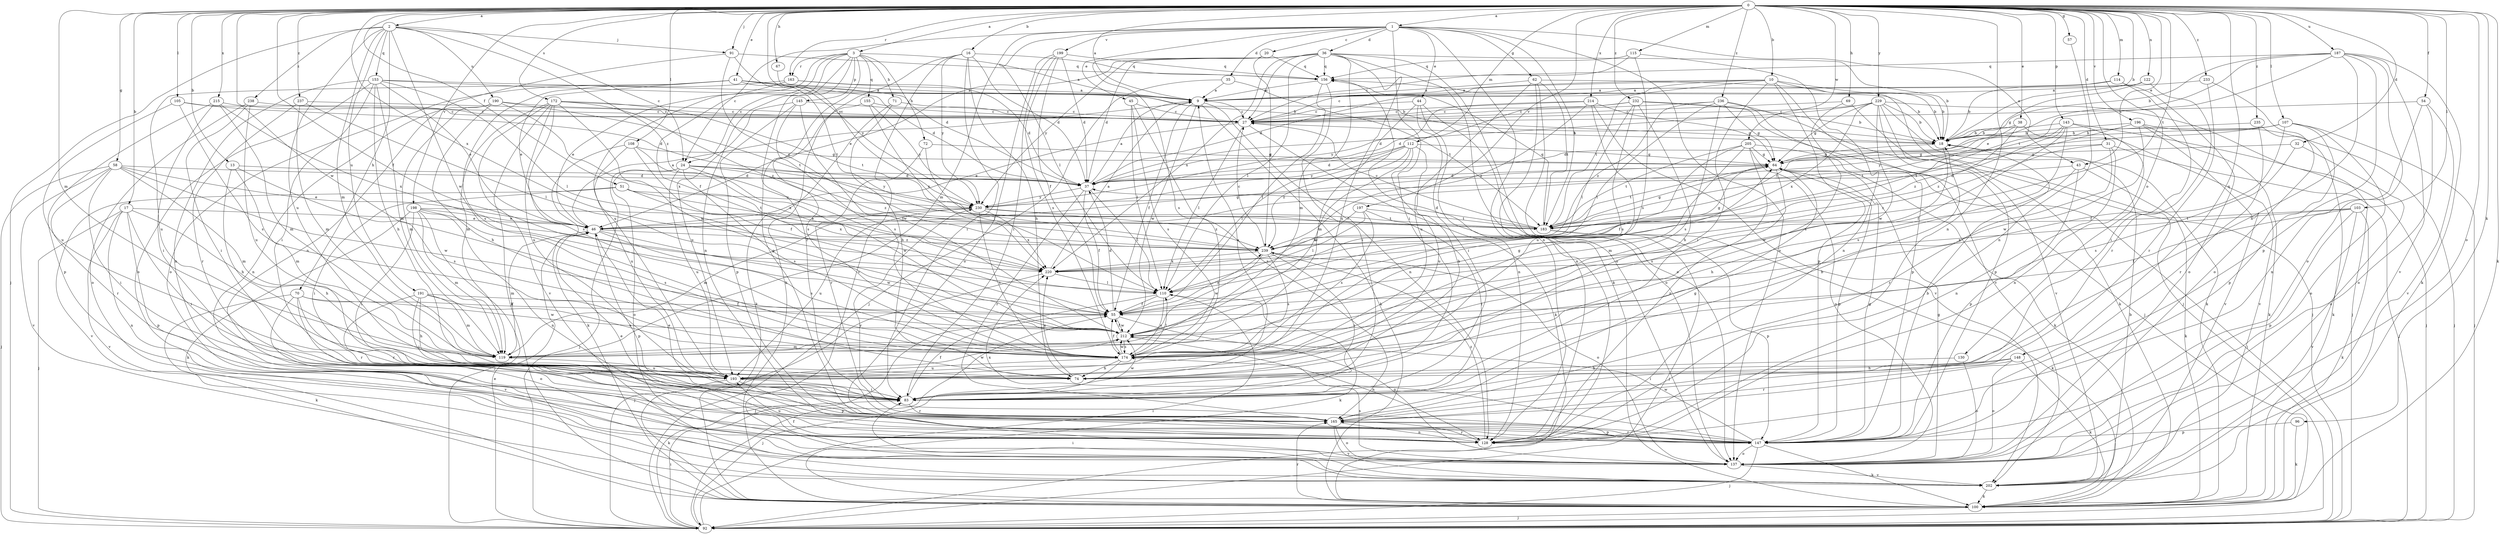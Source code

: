 strict digraph  {
0;
1;
2;
3;
9;
10;
13;
16;
17;
18;
20;
24;
27;
31;
32;
35;
36;
37;
38;
41;
43;
44;
45;
46;
51;
54;
55;
57;
58;
62;
64;
67;
69;
70;
71;
72;
74;
83;
91;
92;
96;
100;
103;
105;
107;
108;
110;
112;
114;
115;
119;
122;
128;
130;
137;
143;
145;
147;
148;
153;
155;
156;
163;
165;
172;
174;
183;
187;
190;
191;
193;
196;
197;
198;
199;
202;
205;
212;
214;
215;
220;
229;
230;
232;
233;
235;
236;
237;
238;
239;
0 -> 1  [label=a];
0 -> 2  [label=a];
0 -> 3  [label=a];
0 -> 9  [label=a];
0 -> 10  [label=b];
0 -> 13  [label=b];
0 -> 16  [label=b];
0 -> 17  [label=b];
0 -> 18  [label=b];
0 -> 31  [label=d];
0 -> 32  [label=d];
0 -> 38  [label=e];
0 -> 41  [label=e];
0 -> 43  [label=e];
0 -> 51  [label=f];
0 -> 54  [label=f];
0 -> 55  [label=f];
0 -> 57  [label=g];
0 -> 58  [label=g];
0 -> 67  [label=h];
0 -> 69  [label=h];
0 -> 91  [label=j];
0 -> 96  [label=k];
0 -> 100  [label=k];
0 -> 103  [label=l];
0 -> 105  [label=l];
0 -> 107  [label=l];
0 -> 108  [label=l];
0 -> 112  [label=m];
0 -> 114  [label=m];
0 -> 115  [label=m];
0 -> 119  [label=m];
0 -> 122  [label=n];
0 -> 128  [label=n];
0 -> 130  [label=o];
0 -> 137  [label=o];
0 -> 143  [label=p];
0 -> 148  [label=q];
0 -> 163  [label=r];
0 -> 172  [label=s];
0 -> 183  [label=t];
0 -> 187  [label=u];
0 -> 196  [label=v];
0 -> 197  [label=v];
0 -> 198  [label=v];
0 -> 205  [label=w];
0 -> 212  [label=w];
0 -> 214  [label=x];
0 -> 215  [label=x];
0 -> 220  [label=x];
0 -> 229  [label=y];
0 -> 230  [label=y];
0 -> 232  [label=z];
0 -> 233  [label=z];
0 -> 235  [label=z];
0 -> 236  [label=z];
0 -> 237  [label=z];
1 -> 20  [label=c];
1 -> 24  [label=c];
1 -> 35  [label=d];
1 -> 36  [label=d];
1 -> 43  [label=e];
1 -> 44  [label=e];
1 -> 45  [label=e];
1 -> 62  [label=g];
1 -> 83  [label=i];
1 -> 110  [label=l];
1 -> 119  [label=m];
1 -> 128  [label=n];
1 -> 137  [label=o];
1 -> 183  [label=t];
1 -> 199  [label=v];
2 -> 24  [label=c];
2 -> 70  [label=h];
2 -> 91  [label=j];
2 -> 92  [label=j];
2 -> 119  [label=m];
2 -> 153  [label=q];
2 -> 190  [label=u];
2 -> 191  [label=u];
2 -> 193  [label=u];
2 -> 212  [label=w];
2 -> 238  [label=z];
2 -> 239  [label=z];
3 -> 9  [label=a];
3 -> 24  [label=c];
3 -> 55  [label=f];
3 -> 71  [label=h];
3 -> 72  [label=h];
3 -> 128  [label=n];
3 -> 145  [label=p];
3 -> 147  [label=p];
3 -> 155  [label=q];
3 -> 163  [label=r];
3 -> 165  [label=r];
3 -> 193  [label=u];
9 -> 27  [label=c];
9 -> 55  [label=f];
9 -> 100  [label=k];
9 -> 128  [label=n];
9 -> 212  [label=w];
10 -> 9  [label=a];
10 -> 18  [label=b];
10 -> 27  [label=c];
10 -> 37  [label=d];
10 -> 83  [label=i];
10 -> 92  [label=j];
10 -> 147  [label=p];
10 -> 183  [label=t];
10 -> 202  [label=v];
13 -> 37  [label=d];
13 -> 74  [label=h];
13 -> 119  [label=m];
13 -> 174  [label=s];
16 -> 37  [label=d];
16 -> 74  [label=h];
16 -> 83  [label=i];
16 -> 100  [label=k];
16 -> 156  [label=q];
16 -> 202  [label=v];
16 -> 230  [label=y];
17 -> 46  [label=e];
17 -> 74  [label=h];
17 -> 83  [label=i];
17 -> 92  [label=j];
17 -> 128  [label=n];
17 -> 147  [label=p];
17 -> 202  [label=v];
18 -> 64  [label=g];
18 -> 212  [label=w];
20 -> 156  [label=q];
20 -> 174  [label=s];
20 -> 239  [label=z];
24 -> 37  [label=d];
24 -> 92  [label=j];
24 -> 137  [label=o];
24 -> 174  [label=s];
24 -> 193  [label=u];
24 -> 212  [label=w];
24 -> 230  [label=y];
24 -> 239  [label=z];
27 -> 18  [label=b];
27 -> 46  [label=e];
27 -> 100  [label=k];
27 -> 110  [label=l];
31 -> 64  [label=g];
31 -> 92  [label=j];
31 -> 128  [label=n];
31 -> 165  [label=r];
31 -> 220  [label=x];
32 -> 64  [label=g];
32 -> 137  [label=o];
32 -> 174  [label=s];
35 -> 9  [label=a];
35 -> 92  [label=j];
35 -> 183  [label=t];
36 -> 18  [label=b];
36 -> 27  [label=c];
36 -> 37  [label=d];
36 -> 46  [label=e];
36 -> 100  [label=k];
36 -> 110  [label=l];
36 -> 119  [label=m];
36 -> 137  [label=o];
36 -> 156  [label=q];
36 -> 193  [label=u];
36 -> 220  [label=x];
36 -> 230  [label=y];
37 -> 9  [label=a];
37 -> 55  [label=f];
37 -> 110  [label=l];
37 -> 165  [label=r];
37 -> 230  [label=y];
38 -> 18  [label=b];
38 -> 183  [label=t];
38 -> 202  [label=v];
38 -> 239  [label=z];
41 -> 9  [label=a];
41 -> 18  [label=b];
41 -> 37  [label=d];
41 -> 46  [label=e];
41 -> 174  [label=s];
41 -> 183  [label=t];
41 -> 193  [label=u];
43 -> 37  [label=d];
43 -> 74  [label=h];
43 -> 100  [label=k];
43 -> 147  [label=p];
44 -> 27  [label=c];
44 -> 83  [label=i];
44 -> 119  [label=m];
44 -> 128  [label=n];
44 -> 137  [label=o];
45 -> 27  [label=c];
45 -> 110  [label=l];
45 -> 165  [label=r];
45 -> 174  [label=s];
46 -> 9  [label=a];
46 -> 64  [label=g];
46 -> 119  [label=m];
46 -> 147  [label=p];
46 -> 174  [label=s];
46 -> 212  [label=w];
46 -> 239  [label=z];
51 -> 83  [label=i];
51 -> 183  [label=t];
51 -> 202  [label=v];
51 -> 220  [label=x];
51 -> 230  [label=y];
54 -> 27  [label=c];
54 -> 128  [label=n];
54 -> 137  [label=o];
54 -> 202  [label=v];
55 -> 37  [label=d];
55 -> 137  [label=o];
55 -> 212  [label=w];
55 -> 239  [label=z];
57 -> 128  [label=n];
58 -> 37  [label=d];
58 -> 46  [label=e];
58 -> 83  [label=i];
58 -> 92  [label=j];
58 -> 119  [label=m];
58 -> 165  [label=r];
58 -> 202  [label=v];
58 -> 212  [label=w];
62 -> 9  [label=a];
62 -> 18  [label=b];
62 -> 128  [label=n];
62 -> 137  [label=o];
62 -> 183  [label=t];
62 -> 193  [label=u];
64 -> 37  [label=d];
64 -> 92  [label=j];
64 -> 147  [label=p];
64 -> 174  [label=s];
64 -> 183  [label=t];
67 -> 37  [label=d];
69 -> 27  [label=c];
69 -> 100  [label=k];
69 -> 174  [label=s];
70 -> 55  [label=f];
70 -> 100  [label=k];
70 -> 137  [label=o];
70 -> 165  [label=r];
70 -> 202  [label=v];
70 -> 212  [label=w];
71 -> 27  [label=c];
71 -> 74  [label=h];
71 -> 100  [label=k];
72 -> 64  [label=g];
72 -> 110  [label=l];
72 -> 165  [label=r];
74 -> 9  [label=a];
74 -> 220  [label=x];
83 -> 18  [label=b];
83 -> 55  [label=f];
83 -> 165  [label=r];
83 -> 212  [label=w];
91 -> 128  [label=n];
91 -> 156  [label=q];
91 -> 230  [label=y];
91 -> 239  [label=z];
92 -> 46  [label=e];
92 -> 55  [label=f];
92 -> 83  [label=i];
92 -> 110  [label=l];
96 -> 100  [label=k];
96 -> 147  [label=p];
100 -> 92  [label=j];
100 -> 165  [label=r];
103 -> 55  [label=f];
103 -> 100  [label=k];
103 -> 147  [label=p];
103 -> 183  [label=t];
103 -> 202  [label=v];
103 -> 220  [label=x];
105 -> 27  [label=c];
105 -> 37  [label=d];
105 -> 174  [label=s];
105 -> 193  [label=u];
107 -> 18  [label=b];
107 -> 37  [label=d];
107 -> 55  [label=f];
107 -> 92  [label=j];
107 -> 137  [label=o];
107 -> 147  [label=p];
107 -> 230  [label=y];
108 -> 55  [label=f];
108 -> 64  [label=g];
108 -> 100  [label=k];
108 -> 193  [label=u];
108 -> 220  [label=x];
110 -> 55  [label=f];
110 -> 92  [label=j];
110 -> 100  [label=k];
110 -> 174  [label=s];
112 -> 37  [label=d];
112 -> 64  [label=g];
112 -> 74  [label=h];
112 -> 110  [label=l];
112 -> 193  [label=u];
112 -> 212  [label=w];
112 -> 230  [label=y];
112 -> 239  [label=z];
114 -> 9  [label=a];
114 -> 18  [label=b];
114 -> 83  [label=i];
114 -> 137  [label=o];
115 -> 27  [label=c];
115 -> 128  [label=n];
115 -> 156  [label=q];
115 -> 174  [label=s];
119 -> 193  [label=u];
122 -> 9  [label=a];
122 -> 64  [label=g];
122 -> 165  [label=r];
128 -> 46  [label=e];
128 -> 165  [label=r];
128 -> 193  [label=u];
128 -> 239  [label=z];
130 -> 74  [label=h];
130 -> 137  [label=o];
137 -> 64  [label=g];
137 -> 174  [label=s];
137 -> 202  [label=v];
143 -> 18  [label=b];
143 -> 55  [label=f];
143 -> 92  [label=j];
143 -> 128  [label=n];
143 -> 174  [label=s];
143 -> 183  [label=t];
143 -> 239  [label=z];
145 -> 27  [label=c];
145 -> 147  [label=p];
145 -> 174  [label=s];
145 -> 193  [label=u];
145 -> 212  [label=w];
147 -> 18  [label=b];
147 -> 64  [label=g];
147 -> 92  [label=j];
147 -> 100  [label=k];
147 -> 137  [label=o];
147 -> 165  [label=r];
147 -> 212  [label=w];
147 -> 220  [label=x];
147 -> 230  [label=y];
148 -> 74  [label=h];
148 -> 83  [label=i];
148 -> 100  [label=k];
148 -> 137  [label=o];
148 -> 165  [label=r];
153 -> 9  [label=a];
153 -> 18  [label=b];
153 -> 46  [label=e];
153 -> 74  [label=h];
153 -> 83  [label=i];
153 -> 110  [label=l];
153 -> 119  [label=m];
153 -> 128  [label=n];
153 -> 137  [label=o];
155 -> 27  [label=c];
155 -> 174  [label=s];
155 -> 220  [label=x];
155 -> 230  [label=y];
156 -> 9  [label=a];
156 -> 18  [label=b];
156 -> 55  [label=f];
156 -> 83  [label=i];
156 -> 92  [label=j];
163 -> 9  [label=a];
163 -> 37  [label=d];
163 -> 46  [label=e];
163 -> 137  [label=o];
165 -> 46  [label=e];
165 -> 64  [label=g];
165 -> 128  [label=n];
165 -> 137  [label=o];
165 -> 147  [label=p];
165 -> 202  [label=v];
172 -> 27  [label=c];
172 -> 100  [label=k];
172 -> 119  [label=m];
172 -> 174  [label=s];
172 -> 183  [label=t];
172 -> 193  [label=u];
172 -> 202  [label=v];
172 -> 212  [label=w];
172 -> 239  [label=z];
174 -> 55  [label=f];
174 -> 74  [label=h];
174 -> 92  [label=j];
174 -> 110  [label=l];
174 -> 193  [label=u];
174 -> 212  [label=w];
183 -> 27  [label=c];
183 -> 37  [label=d];
183 -> 64  [label=g];
183 -> 92  [label=j];
183 -> 100  [label=k];
183 -> 147  [label=p];
183 -> 156  [label=q];
187 -> 18  [label=b];
187 -> 46  [label=e];
187 -> 74  [label=h];
187 -> 100  [label=k];
187 -> 137  [label=o];
187 -> 147  [label=p];
187 -> 156  [label=q];
187 -> 183  [label=t];
187 -> 202  [label=v];
190 -> 27  [label=c];
190 -> 74  [label=h];
190 -> 119  [label=m];
190 -> 128  [label=n];
190 -> 183  [label=t];
190 -> 220  [label=x];
191 -> 55  [label=f];
191 -> 74  [label=h];
191 -> 83  [label=i];
191 -> 119  [label=m];
191 -> 165  [label=r];
191 -> 174  [label=s];
193 -> 83  [label=i];
193 -> 100  [label=k];
193 -> 147  [label=p];
193 -> 212  [label=w];
196 -> 18  [label=b];
196 -> 92  [label=j];
196 -> 100  [label=k];
196 -> 183  [label=t];
196 -> 202  [label=v];
196 -> 212  [label=w];
197 -> 83  [label=i];
197 -> 110  [label=l];
197 -> 174  [label=s];
197 -> 183  [label=t];
197 -> 220  [label=x];
198 -> 46  [label=e];
198 -> 83  [label=i];
198 -> 92  [label=j];
198 -> 100  [label=k];
198 -> 119  [label=m];
198 -> 128  [label=n];
198 -> 174  [label=s];
198 -> 183  [label=t];
199 -> 37  [label=d];
199 -> 55  [label=f];
199 -> 83  [label=i];
199 -> 137  [label=o];
199 -> 156  [label=q];
199 -> 174  [label=s];
202 -> 18  [label=b];
202 -> 83  [label=i];
202 -> 100  [label=k];
205 -> 55  [label=f];
205 -> 64  [label=g];
205 -> 100  [label=k];
205 -> 119  [label=m];
205 -> 128  [label=n];
205 -> 137  [label=o];
205 -> 183  [label=t];
212 -> 55  [label=f];
212 -> 64  [label=g];
212 -> 119  [label=m];
212 -> 128  [label=n];
212 -> 174  [label=s];
214 -> 27  [label=c];
214 -> 64  [label=g];
214 -> 193  [label=u];
214 -> 202  [label=v];
214 -> 230  [label=y];
214 -> 239  [label=z];
215 -> 27  [label=c];
215 -> 83  [label=i];
215 -> 119  [label=m];
215 -> 147  [label=p];
215 -> 220  [label=x];
220 -> 9  [label=a];
220 -> 92  [label=j];
220 -> 110  [label=l];
229 -> 18  [label=b];
229 -> 27  [label=c];
229 -> 37  [label=d];
229 -> 64  [label=g];
229 -> 92  [label=j];
229 -> 100  [label=k];
229 -> 147  [label=p];
229 -> 202  [label=v];
229 -> 212  [label=w];
229 -> 220  [label=x];
230 -> 46  [label=e];
230 -> 119  [label=m];
230 -> 174  [label=s];
230 -> 183  [label=t];
230 -> 193  [label=u];
230 -> 220  [label=x];
230 -> 239  [label=z];
232 -> 18  [label=b];
232 -> 27  [label=c];
232 -> 37  [label=d];
232 -> 74  [label=h];
232 -> 92  [label=j];
232 -> 110  [label=l];
232 -> 174  [label=s];
233 -> 9  [label=a];
233 -> 137  [label=o];
233 -> 165  [label=r];
235 -> 18  [label=b];
235 -> 100  [label=k];
235 -> 165  [label=r];
236 -> 27  [label=c];
236 -> 64  [label=g];
236 -> 92  [label=j];
236 -> 110  [label=l];
236 -> 147  [label=p];
236 -> 174  [label=s];
236 -> 239  [label=z];
237 -> 27  [label=c];
237 -> 110  [label=l];
237 -> 119  [label=m];
237 -> 165  [label=r];
238 -> 27  [label=c];
238 -> 83  [label=i];
238 -> 137  [label=o];
238 -> 193  [label=u];
239 -> 27  [label=c];
239 -> 64  [label=g];
239 -> 83  [label=i];
239 -> 137  [label=o];
239 -> 174  [label=s];
239 -> 212  [label=w];
239 -> 220  [label=x];
}
